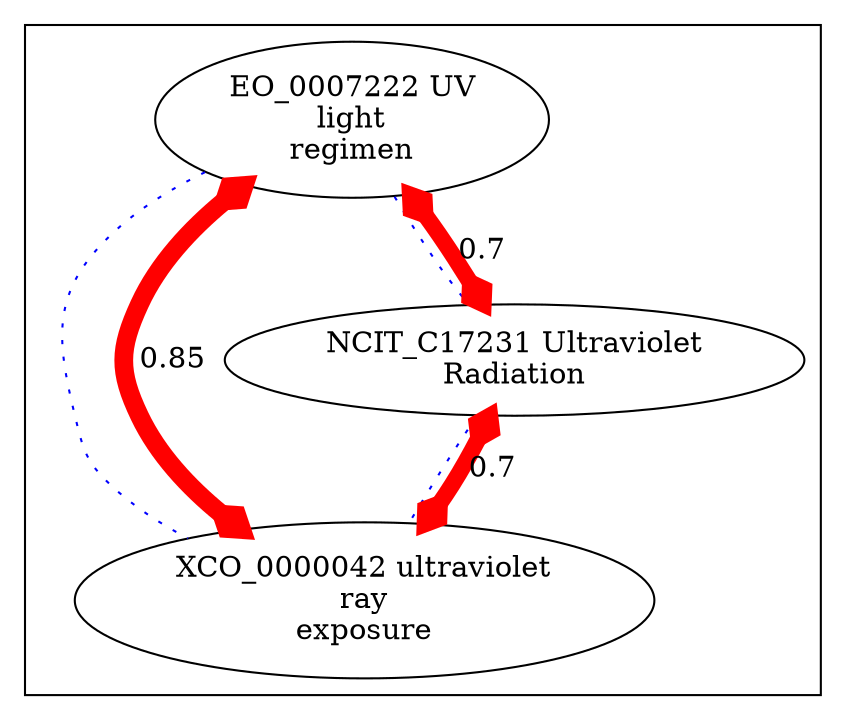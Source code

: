 digraph cliquegraph {
subgraph cluster_XCO_0000042 {XCO_0000042 [ label="XCO_0000042 ultraviolet
ray
exposure" ];
EO_0007222 [ label="EO_0007222 UV
light
regimen" ];
NCIT_C17231 [ label="NCIT_C17231 Ultraviolet
Radiation" ];}
EO_0007222 -> NCIT_C17231 [ arrowhead = none, penwidth=1, color=blue, label="", style=dotted]

EO_0007222 -> XCO_0000042 [ arrowhead = none, penwidth=1, color=blue, label="", style=dotted]

NCIT_C17231 -> XCO_0000042 [ arrowhead = none, penwidth=1, color=blue, label="", style=dotted]
EO_0007222 -> XCO_0000042 [ arrowhead = ediamond, penwidth=9, color=red, label="0.85", style=solid, arrowtail=ediamond, dir=both]

NCIT_C17231 -> XCO_0000042 [ arrowhead = ediamond, penwidth=8, color=red, label="0.7", style=solid, arrowtail=ediamond, dir=both]

EO_0007222 -> NCIT_C17231 [ arrowhead = ediamond, penwidth=8, color=red, label="0.7", style=solid, arrowtail=ediamond, dir=both]
}